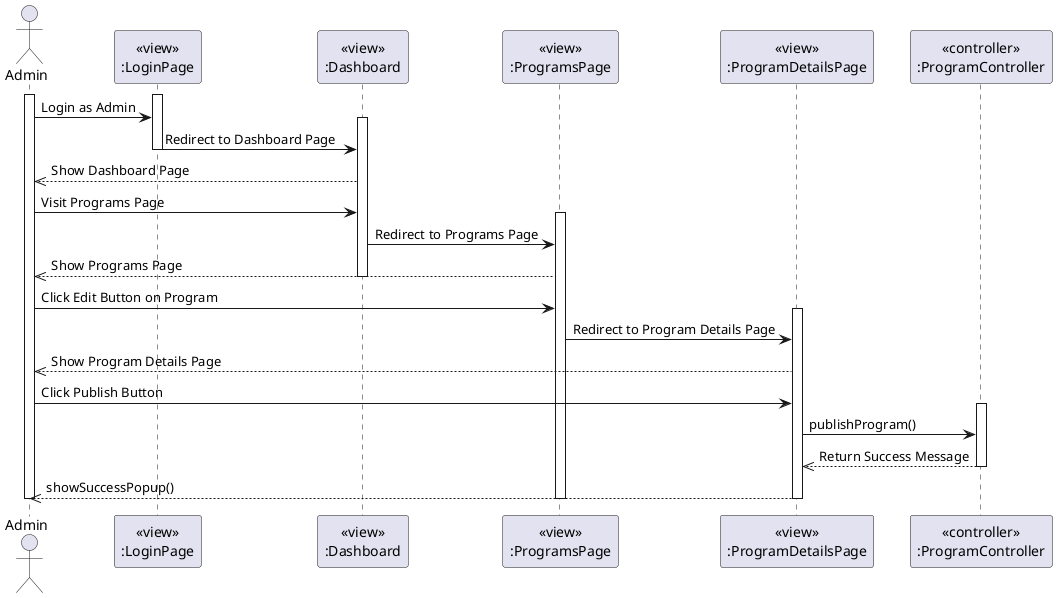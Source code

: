 @startuml PublishProgram
actor Admin
participant LoginPageView [
  <<view>>
  :LoginPage
]

participant DashboardView [
  <<view>>
  :Dashboard
]

participant ProgramsView [
  <<view>>
  :ProgramsPage
]

participant ProgramDetailsView [
  <<view>>
  :ProgramDetailsPage
]

participant ProgramController [
  <<controller>>
  :ProgramController
]

activate Admin
activate LoginPageView
Admin -> LoginPageView: Login as Admin
activate DashboardView
LoginPageView -> DashboardView: Redirect to Dashboard Page
deactivate LoginPageView

DashboardView -->> Admin: Show Dashboard Page

Admin -> DashboardView: Visit Programs Page
activate ProgramsView
DashboardView -> ProgramsView: Redirect to Programs Page
ProgramsView -->> Admin: Show Programs Page
deactivate DashboardView

Admin -> ProgramsView: Click Edit Button on Program

activate ProgramDetailsView
ProgramsView -> ProgramDetailsView: Redirect to Program Details Page
ProgramDetailsView -->> Admin: Show Program Details Page

Admin -> ProgramDetailsView: Click Publish Button

activate ProgramController
ProgramDetailsView -> ProgramController: publishProgram()
ProgramController -->> ProgramDetailsView: Return Success Message
deactivate ProgramController
ProgramDetailsView -->> Admin: showSuccessPopup()

deactivate Admin
deactivate ProgramsView
deactivate ProgramDetailsView
@enduml
